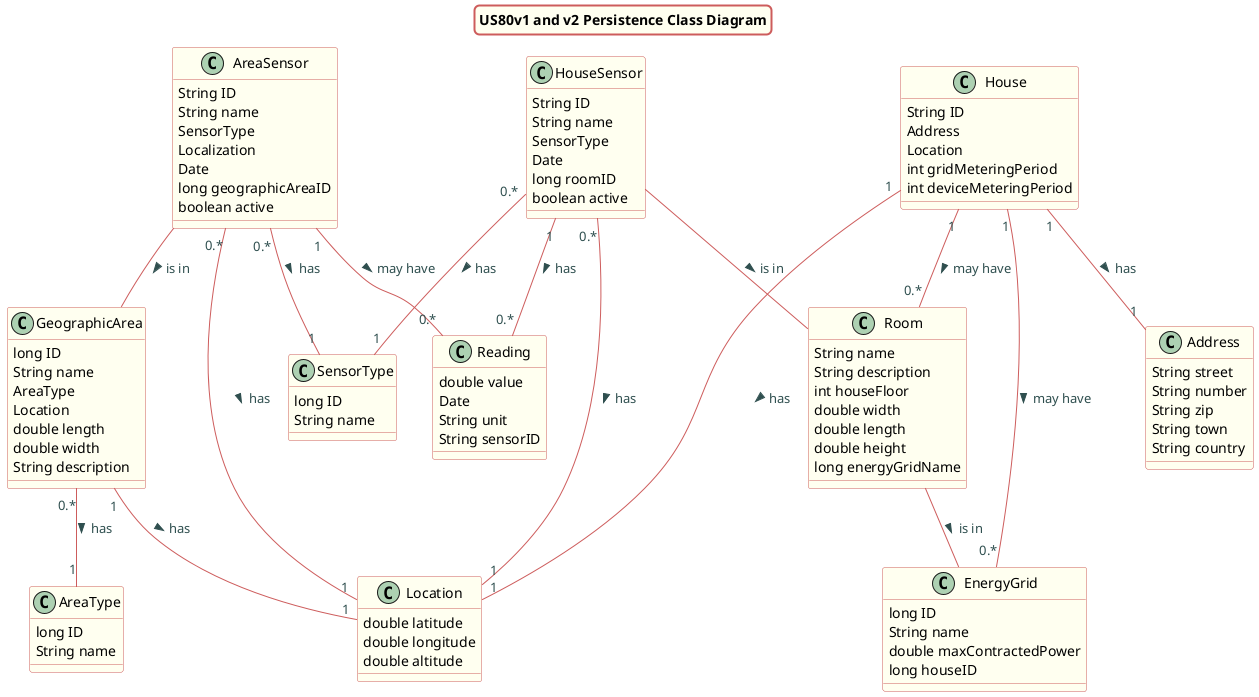 @startuml
title US80v1 and v2 Persistence Class Diagram

skinparam titleBorderRoundCorner 10
skinparam titleBorderThickness 2
skinparam titleBorderColor indianred
skinparam titleBackgroundColor ivory
skinparam FontName verdana

skinparam class {
 	BorderColor indianred
 	BackgroundColor indianred
 	BackgroundColor ivory
    roundcorner 10
    ArrowFontName Verdana
    ArrowColor indianred
    ArrowFontColor darkslategrey
 }

GeographicArea"1" -- "1"Location : has >
GeographicArea"0.*" -- "1"AreaType : has >
AreaSensor -- GeographicArea : is in >
AreaSensor"0.*" -- "1"Location : has >
AreaSensor"0.*" -- "1"SensorType : has >
AreaSensor"1" -- "0.*"Reading : may have >

House"1" -- "1"Location : has >
House"1" -- "1"Address : has >
House"1" -- "0.*"Room : may have >
House"1" -- "0.*"EnergyGrid : may have >
Room -- EnergyGrid : is in >

HouseSensor -- Room : is in >
HouseSensor"0.*" -- "1"Location : has >
HouseSensor"0.*" -- "1"SensorType : has >
HouseSensor"1" -- "0.*"Reading : has >




class GeographicArea {
long ID
String name
AreaType
Location
double length
double width
String description
}

class Location{
double latitude
double longitude
double altitude
}

class AreaType {
long ID
String name
}

class AreaSensor {
String ID
String name
SensorType
Localization
Date
long geographicAreaID
boolean active
}

class SensorType {
long ID
String name
}

class HouseSensor {
String ID
String name
SensorType
Date
long roomID
boolean active
}

class Reading {
double value
Date
String unit
String sensorID
}

class House {
String ID
Address
Location
int gridMeteringPeriod
int deviceMeteringPeriod
}

class Address {
String street
String number
String zip
String town
String country
}

class Room {
String name
String description
int houseFloor
double width
double length
double height
long energyGridName
}

class EnergyGrid {
long ID
String name
double maxContractedPower
long houseID
}






@enduml